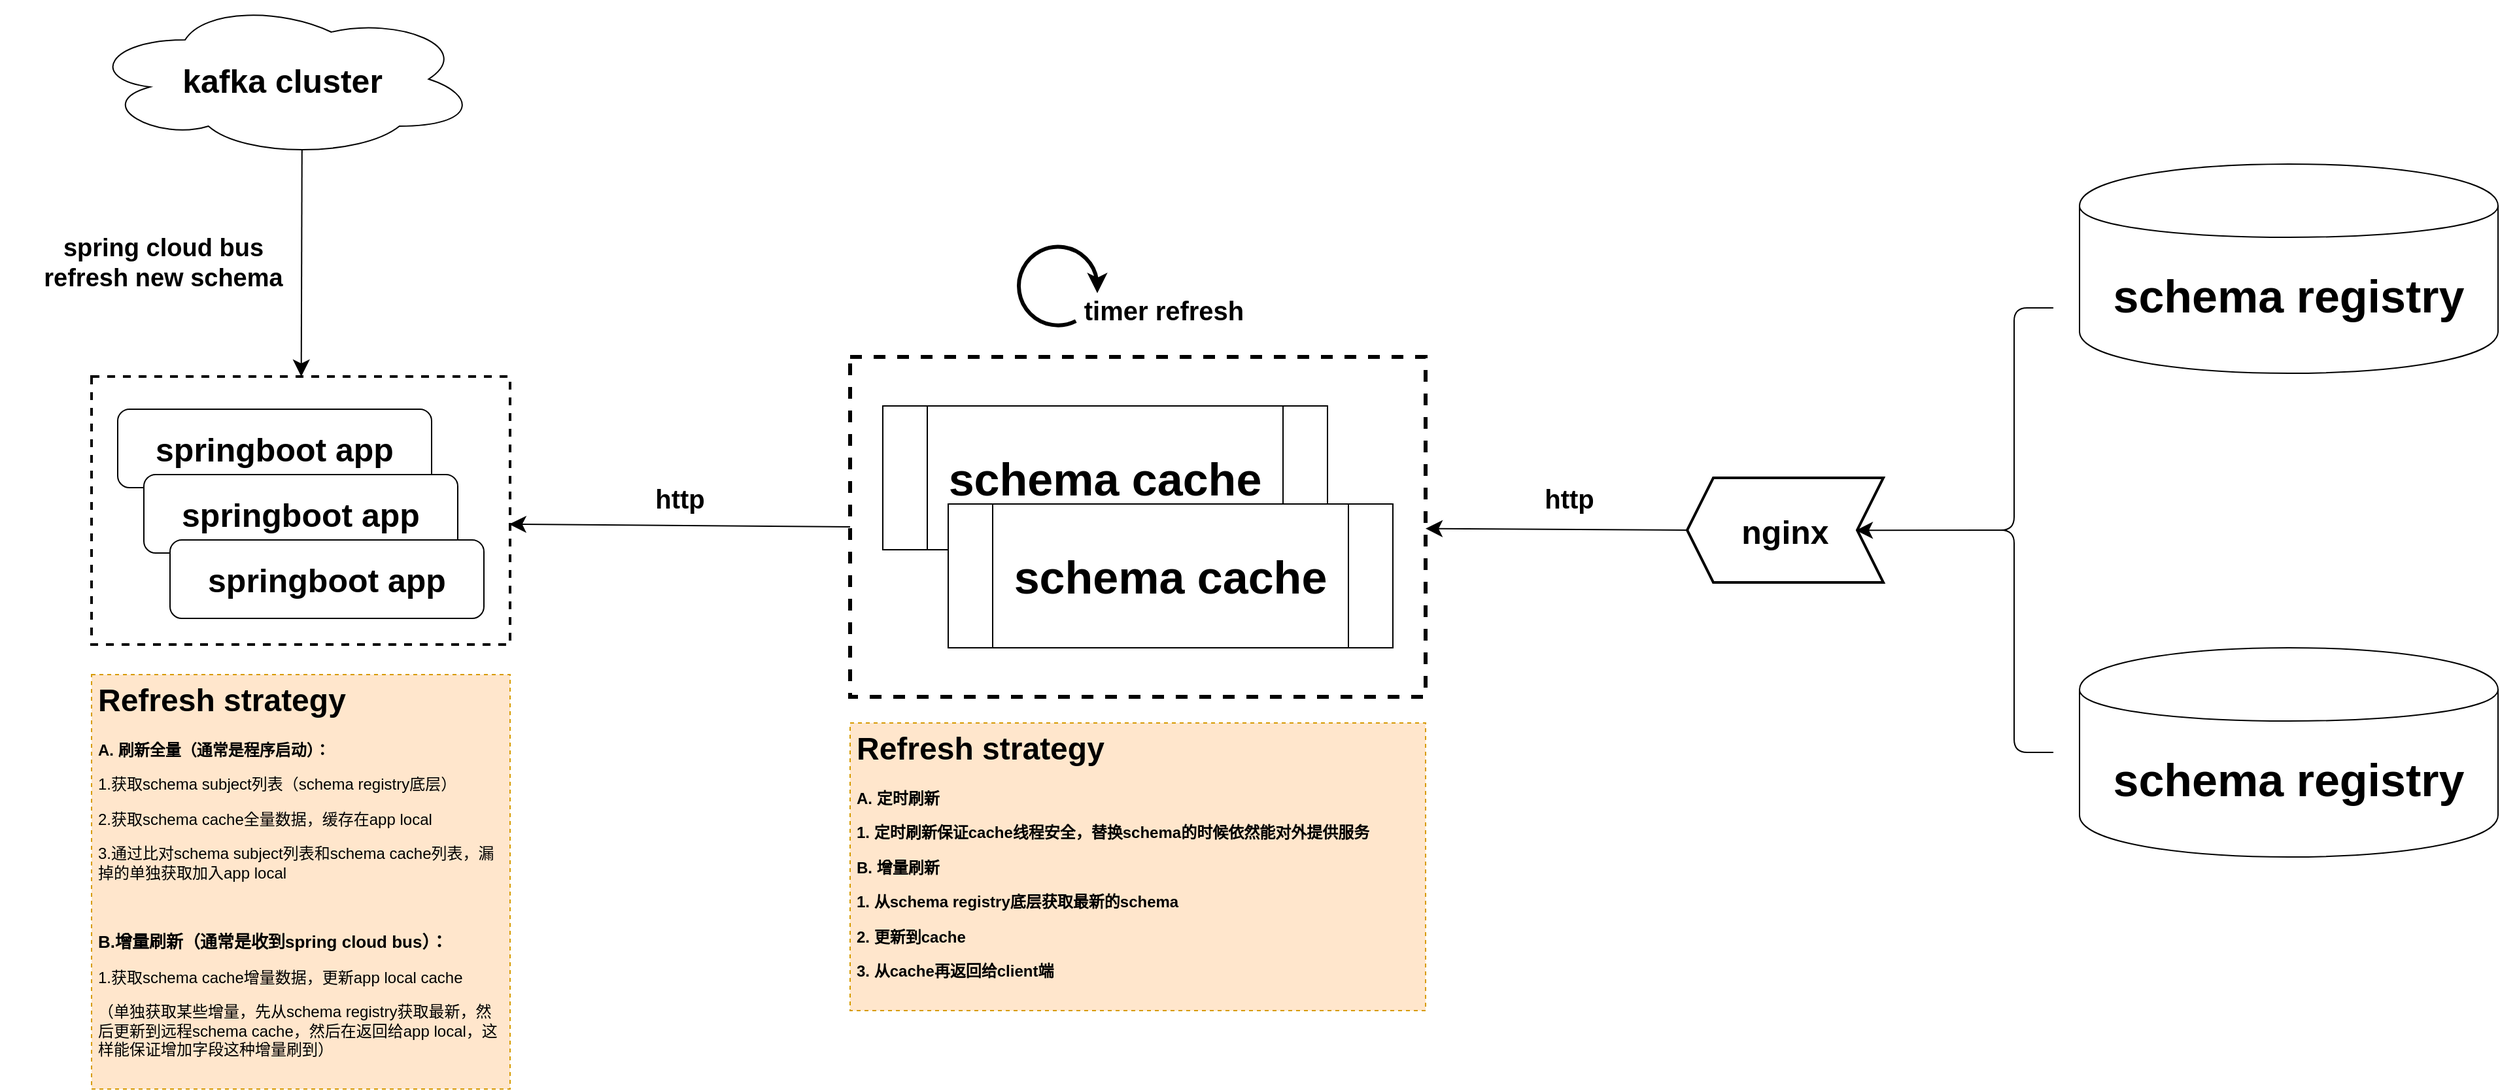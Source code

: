 <mxfile version="12.3.9" type="github" pages="1">
  <diagram id="TxhqHdVwk1Barlt_jaPI" name="第 1 页">
    <mxGraphModel dx="2031" dy="1103" grid="1" gridSize="10" guides="1" tooltips="1" connect="1" arrows="1" fold="1" page="1" pageScale="1" pageWidth="3000" pageHeight="2000" math="0" shadow="0">
      <root>
        <mxCell id="0"/>
        <mxCell id="1" parent="0"/>
        <mxCell id="F-aYy5Dms34Ve6fNf_7F-1" value="&lt;span style=&quot;font-size: 35px&quot;&gt;&lt;b&gt;schema registry&lt;/b&gt;&lt;/span&gt;" style="shape=cylinder;whiteSpace=wrap;html=1;boundedLbl=1;backgroundOutline=1;" parent="1" vertex="1">
          <mxGeometry x="2510" y="212.5" width="320" height="160" as="geometry"/>
        </mxCell>
        <mxCell id="F-aYy5Dms34Ve6fNf_7F-3" value="&lt;span style=&quot;font-size: 35px&quot;&gt;&lt;b&gt;schema registry&lt;/b&gt;&lt;/span&gt;" style="shape=cylinder;whiteSpace=wrap;html=1;boundedLbl=1;backgroundOutline=1;" parent="1" vertex="1">
          <mxGeometry x="2510" y="582.5" width="320" height="160" as="geometry"/>
        </mxCell>
        <mxCell id="F-aYy5Dms34Ve6fNf_7F-4" value="" style="shape=curlyBracket;whiteSpace=wrap;html=1;rounded=1;" parent="1" vertex="1">
          <mxGeometry x="2430" y="322.5" width="60" height="340" as="geometry"/>
        </mxCell>
        <mxCell id="F-aYy5Dms34Ve6fNf_7F-10" value="" style="group" parent="1" vertex="1" connectable="0">
          <mxGeometry x="1570" y="360" width="440" height="260" as="geometry"/>
        </mxCell>
        <mxCell id="F-aYy5Dms34Ve6fNf_7F-9" value="" style="rounded=0;whiteSpace=wrap;html=1;fillColor=none;dashed=1;strokeWidth=3;" parent="F-aYy5Dms34Ve6fNf_7F-10" vertex="1">
          <mxGeometry width="440" height="260" as="geometry"/>
        </mxCell>
        <mxCell id="F-aYy5Dms34Ve6fNf_7F-7" value="" style="group" parent="F-aYy5Dms34Ve6fNf_7F-10" vertex="1" connectable="0">
          <mxGeometry x="25" y="37.5" width="390" height="185" as="geometry"/>
        </mxCell>
        <mxCell id="F-aYy5Dms34Ve6fNf_7F-5" value="&lt;font style=&quot;font-size: 35px&quot;&gt;&lt;b&gt;schema cache&lt;/b&gt;&lt;/font&gt;" style="shape=process;whiteSpace=wrap;html=1;backgroundOutline=1;" parent="F-aYy5Dms34Ve6fNf_7F-7" vertex="1">
          <mxGeometry width="340" height="110" as="geometry"/>
        </mxCell>
        <mxCell id="F-aYy5Dms34Ve6fNf_7F-6" value="&lt;font style=&quot;font-size: 35px&quot;&gt;&lt;b&gt;schema cache&lt;/b&gt;&lt;/font&gt;" style="shape=process;whiteSpace=wrap;html=1;backgroundOutline=1;" parent="F-aYy5Dms34Ve6fNf_7F-7" vertex="1">
          <mxGeometry x="50" y="75" width="340" height="110" as="geometry"/>
        </mxCell>
        <mxCell id="F-aYy5Dms34Ve6fNf_7F-16" value="" style="group" parent="1" vertex="1" connectable="0">
          <mxGeometry x="1700" y="270" width="195" height="88" as="geometry"/>
        </mxCell>
        <mxCell id="F-aYy5Dms34Ve6fNf_7F-13" value="" style="group;rotation=45;" parent="F-aYy5Dms34Ve6fNf_7F-16" vertex="1" connectable="0">
          <mxGeometry width="70" height="88" as="geometry"/>
        </mxCell>
        <mxCell id="F-aYy5Dms34Ve6fNf_7F-15" value="" style="group" parent="F-aYy5Dms34Ve6fNf_7F-13" vertex="1" connectable="0">
          <mxGeometry x="-1" y="5.8" width="60" height="60" as="geometry"/>
        </mxCell>
        <mxCell id="F-aYy5Dms34Ve6fNf_7F-11" value="" style="verticalLabelPosition=bottom;verticalAlign=top;html=1;shape=mxgraph.basic.arc;startAngle=0.3;endAngle=0.1;strokeWidth=3;fillColor=none;rotation=45;" parent="F-aYy5Dms34Ve6fNf_7F-15" vertex="1">
          <mxGeometry width="60" height="60" as="geometry"/>
        </mxCell>
        <mxCell id="F-aYy5Dms34Ve6fNf_7F-12" value="" style="endArrow=classic;html=1;exitX=0.771;exitY=0.09;exitDx=0;exitDy=0;exitPerimeter=0;strokeWidth=3;" parent="F-aYy5Dms34Ve6fNf_7F-15" edge="1">
          <mxGeometry width="50" height="50" relative="1" as="geometry">
            <mxPoint x="59.4" y="23.4" as="sourcePoint"/>
            <mxPoint x="60" y="35.4" as="targetPoint"/>
            <Array as="points">
              <mxPoint x="60" y="27.0"/>
            </Array>
          </mxGeometry>
        </mxCell>
        <mxCell id="F-aYy5Dms34Ve6fNf_7F-14" value="&lt;b&gt;&lt;font style=&quot;font-size: 20px&quot;&gt;timer refresh&lt;/font&gt;&lt;/b&gt;" style="text;html=1;strokeColor=none;fillColor=none;align=center;verticalAlign=middle;whiteSpace=wrap;rounded=0;" parent="F-aYy5Dms34Ve6fNf_7F-16" vertex="1">
          <mxGeometry x="25" y="34" width="170" height="40" as="geometry"/>
        </mxCell>
        <mxCell id="F-aYy5Dms34Ve6fNf_7F-17" value="&lt;font size=&quot;1&quot;&gt;&lt;b style=&quot;font-size: 20px&quot;&gt;http&lt;/b&gt;&lt;/font&gt;" style="text;html=1;strokeColor=none;fillColor=none;align=center;verticalAlign=middle;whiteSpace=wrap;rounded=0;" parent="1" vertex="1">
          <mxGeometry x="2070" y="457.5" width="100" height="20" as="geometry"/>
        </mxCell>
        <mxCell id="NIhzz0g_QTqjriam79Gh-1" value="&lt;font style=&quot;font-size: 25px&quot;&gt;&lt;b&gt;kafka cluster&lt;/b&gt;&lt;/font&gt;" style="ellipse;shape=cloud;whiteSpace=wrap;html=1;" vertex="1" parent="1">
          <mxGeometry x="987" y="87.5" width="298" height="120" as="geometry"/>
        </mxCell>
        <mxCell id="NIhzz0g_QTqjriam79Gh-6" value="" style="group" vertex="1" connectable="0" parent="1">
          <mxGeometry x="990" y="375" width="320" height="205" as="geometry"/>
        </mxCell>
        <mxCell id="NIhzz0g_QTqjriam79Gh-5" value="" style="rounded=0;whiteSpace=wrap;html=1;fillColor=none;strokeWidth=2;dashed=1;" vertex="1" parent="NIhzz0g_QTqjriam79Gh-6">
          <mxGeometry width="320" height="205" as="geometry"/>
        </mxCell>
        <mxCell id="NIhzz0g_QTqjriam79Gh-2" value="&lt;font style=&quot;font-size: 25px&quot;&gt;&lt;b&gt;springboot app&lt;/b&gt;&lt;/font&gt;" style="rounded=1;whiteSpace=wrap;html=1;" vertex="1" parent="NIhzz0g_QTqjriam79Gh-6">
          <mxGeometry x="20" y="25" width="240" height="60" as="geometry"/>
        </mxCell>
        <mxCell id="NIhzz0g_QTqjriam79Gh-3" value="&lt;font style=&quot;font-size: 25px&quot;&gt;&lt;b&gt;springboot app&lt;/b&gt;&lt;/font&gt;" style="rounded=1;whiteSpace=wrap;html=1;" vertex="1" parent="NIhzz0g_QTqjriam79Gh-6">
          <mxGeometry x="40" y="75" width="240" height="60" as="geometry"/>
        </mxCell>
        <mxCell id="NIhzz0g_QTqjriam79Gh-4" value="&lt;font style=&quot;font-size: 25px&quot;&gt;&lt;b&gt;springboot app&lt;/b&gt;&lt;/font&gt;" style="rounded=1;whiteSpace=wrap;html=1;" vertex="1" parent="NIhzz0g_QTqjriam79Gh-6">
          <mxGeometry x="60" y="125" width="240" height="60" as="geometry"/>
        </mxCell>
        <mxCell id="NIhzz0g_QTqjriam79Gh-7" value="" style="endArrow=classic;html=1;exitX=0.55;exitY=0.95;exitDx=0;exitDy=0;exitPerimeter=0;endSize=10;" edge="1" parent="1" source="NIhzz0g_QTqjriam79Gh-1" target="NIhzz0g_QTqjriam79Gh-5">
          <mxGeometry width="50" height="50" relative="1" as="geometry">
            <mxPoint x="1230" y="337.5" as="sourcePoint"/>
            <mxPoint x="1280" y="287.5" as="targetPoint"/>
          </mxGeometry>
        </mxCell>
        <mxCell id="NIhzz0g_QTqjriam79Gh-8" value="&lt;font style=&quot;font-size: 19px&quot;&gt;&lt;b&gt;spring cloud bus&lt;br&gt;refresh new schema&lt;br&gt;&lt;/b&gt;&lt;/font&gt;" style="text;html=1;strokeColor=none;fillColor=none;align=center;verticalAlign=middle;whiteSpace=wrap;rounded=0;dashed=1;" vertex="1" parent="1">
          <mxGeometry x="920" y="287.5" width="250" as="geometry"/>
        </mxCell>
        <mxCell id="NIhzz0g_QTqjriam79Gh-9" value="" style="endArrow=classic;html=1;exitX=0;exitY=0.5;exitDx=0;exitDy=0;entryX=0.998;entryY=0.551;entryDx=0;entryDy=0;entryPerimeter=0;endSize=10;" edge="1" parent="1" source="F-aYy5Dms34Ve6fNf_7F-9" target="NIhzz0g_QTqjriam79Gh-5">
          <mxGeometry width="50" height="50" relative="1" as="geometry">
            <mxPoint x="1410" y="550" as="sourcePoint"/>
            <mxPoint x="1340" y="480" as="targetPoint"/>
          </mxGeometry>
        </mxCell>
        <mxCell id="NIhzz0g_QTqjriam79Gh-10" value="&lt;font size=&quot;1&quot;&gt;&lt;b style=&quot;font-size: 20px&quot;&gt;http&lt;/b&gt;&lt;/font&gt;" style="text;html=1;strokeColor=none;fillColor=none;align=center;verticalAlign=middle;whiteSpace=wrap;rounded=0;" vertex="1" parent="1">
          <mxGeometry x="1390" y="457.5" width="100" height="20" as="geometry"/>
        </mxCell>
        <mxCell id="NIhzz0g_QTqjriam79Gh-11" value="&lt;h1&gt;Refresh strategy&lt;/h1&gt;&lt;p&gt;&lt;b&gt;A. 刷新全量（通常是程序启动）：&lt;/b&gt;&lt;/p&gt;&lt;p&gt;1.获取schema subject列表（schema registry底层）&lt;/p&gt;&lt;p&gt;2.获取schema cache全量数据，缓存在app local&lt;/p&gt;&lt;p&gt;3.通过比对schema subject列表和schema cache列表，漏掉的单独获取加入app local&lt;/p&gt;&lt;p&gt;&lt;br&gt;&lt;/p&gt;&lt;p&gt;&lt;b&gt;&lt;font style=&quot;font-size: 13px&quot;&gt;B.增量刷新（通常是收到spring cloud bus）：&lt;/font&gt;&lt;/b&gt;&lt;/p&gt;&lt;p&gt;1.获取schema cache增量数据，更新app local cache&lt;/p&gt;&lt;p&gt;（单独获取某些增量，先从schema registry获取最新，然后更新到远程schema cache，然后在返回给app local，这样能保证增加字段这种增量刷到）&lt;/p&gt;" style="text;html=1;strokeColor=#d79b00;fillColor=#ffe6cc;spacing=5;spacingTop=-20;whiteSpace=wrap;overflow=hidden;rounded=0;dashed=1;" vertex="1" parent="1">
          <mxGeometry x="990" y="603" width="320" height="317" as="geometry"/>
        </mxCell>
        <mxCell id="NIhzz0g_QTqjriam79Gh-13" value="&lt;font style=&quot;font-size: 25px&quot;&gt;&lt;b&gt;nginx&lt;/b&gt;&lt;/font&gt;" style="shape=step;perimeter=stepPerimeter;whiteSpace=wrap;html=1;fixedSize=1;strokeWidth=2;fillColor=none;direction=east;flipV=1;flipH=1;" vertex="1" parent="1">
          <mxGeometry x="2210" y="452.5" width="150" height="80" as="geometry"/>
        </mxCell>
        <mxCell id="NIhzz0g_QTqjriam79Gh-16" value="" style="endArrow=classic;html=1;exitX=0.1;exitY=0.5;exitDx=0;exitDy=0;exitPerimeter=0;entryX=0.14;entryY=0.498;entryDx=0;entryDy=0;entryPerimeter=0;endSize=10;" edge="1" parent="1" source="F-aYy5Dms34Ve6fNf_7F-4" target="NIhzz0g_QTqjriam79Gh-13">
          <mxGeometry width="50" height="50" relative="1" as="geometry">
            <mxPoint x="2300" y="650" as="sourcePoint"/>
            <mxPoint x="2350" y="600" as="targetPoint"/>
          </mxGeometry>
        </mxCell>
        <mxCell id="NIhzz0g_QTqjriam79Gh-17" value="" style="endArrow=classic;html=1;exitX=0;exitY=0.5;exitDx=0;exitDy=0;endSize=10;" edge="1" parent="1" source="NIhzz0g_QTqjriam79Gh-13" target="F-aYy5Dms34Ve6fNf_7F-9">
          <mxGeometry width="50" height="50" relative="1" as="geometry">
            <mxPoint x="2190" y="630" as="sourcePoint"/>
            <mxPoint x="2240" y="580" as="targetPoint"/>
          </mxGeometry>
        </mxCell>
        <mxCell id="NIhzz0g_QTqjriam79Gh-19" value="&lt;h1&gt;Refresh strategy&lt;/h1&gt;&lt;p&gt;&lt;b&gt;A. 定时刷新&lt;/b&gt;&lt;/p&gt;&lt;p&gt;&lt;b&gt;1. 定时刷新保证cache线程安全，替换schema的时候依然能对外提供服务&lt;/b&gt;&lt;/p&gt;&lt;p&gt;&lt;b&gt;B. 增量刷新&lt;/b&gt;&lt;/p&gt;&lt;p&gt;&lt;b&gt;1. 从schema registry底层获取最新的schema&lt;/b&gt;&lt;/p&gt;&lt;p&gt;&lt;b&gt;2. 更新到cache&lt;/b&gt;&lt;/p&gt;&lt;p&gt;&lt;b&gt;3. 从cache再返回给client端&lt;/b&gt;&lt;/p&gt;" style="text;html=1;strokeColor=#d79b00;fillColor=#ffe6cc;spacing=5;spacingTop=-20;whiteSpace=wrap;overflow=hidden;rounded=0;dashed=1;" vertex="1" parent="1">
          <mxGeometry x="1570" y="640" width="440" height="220" as="geometry"/>
        </mxCell>
      </root>
    </mxGraphModel>
  </diagram>
</mxfile>
